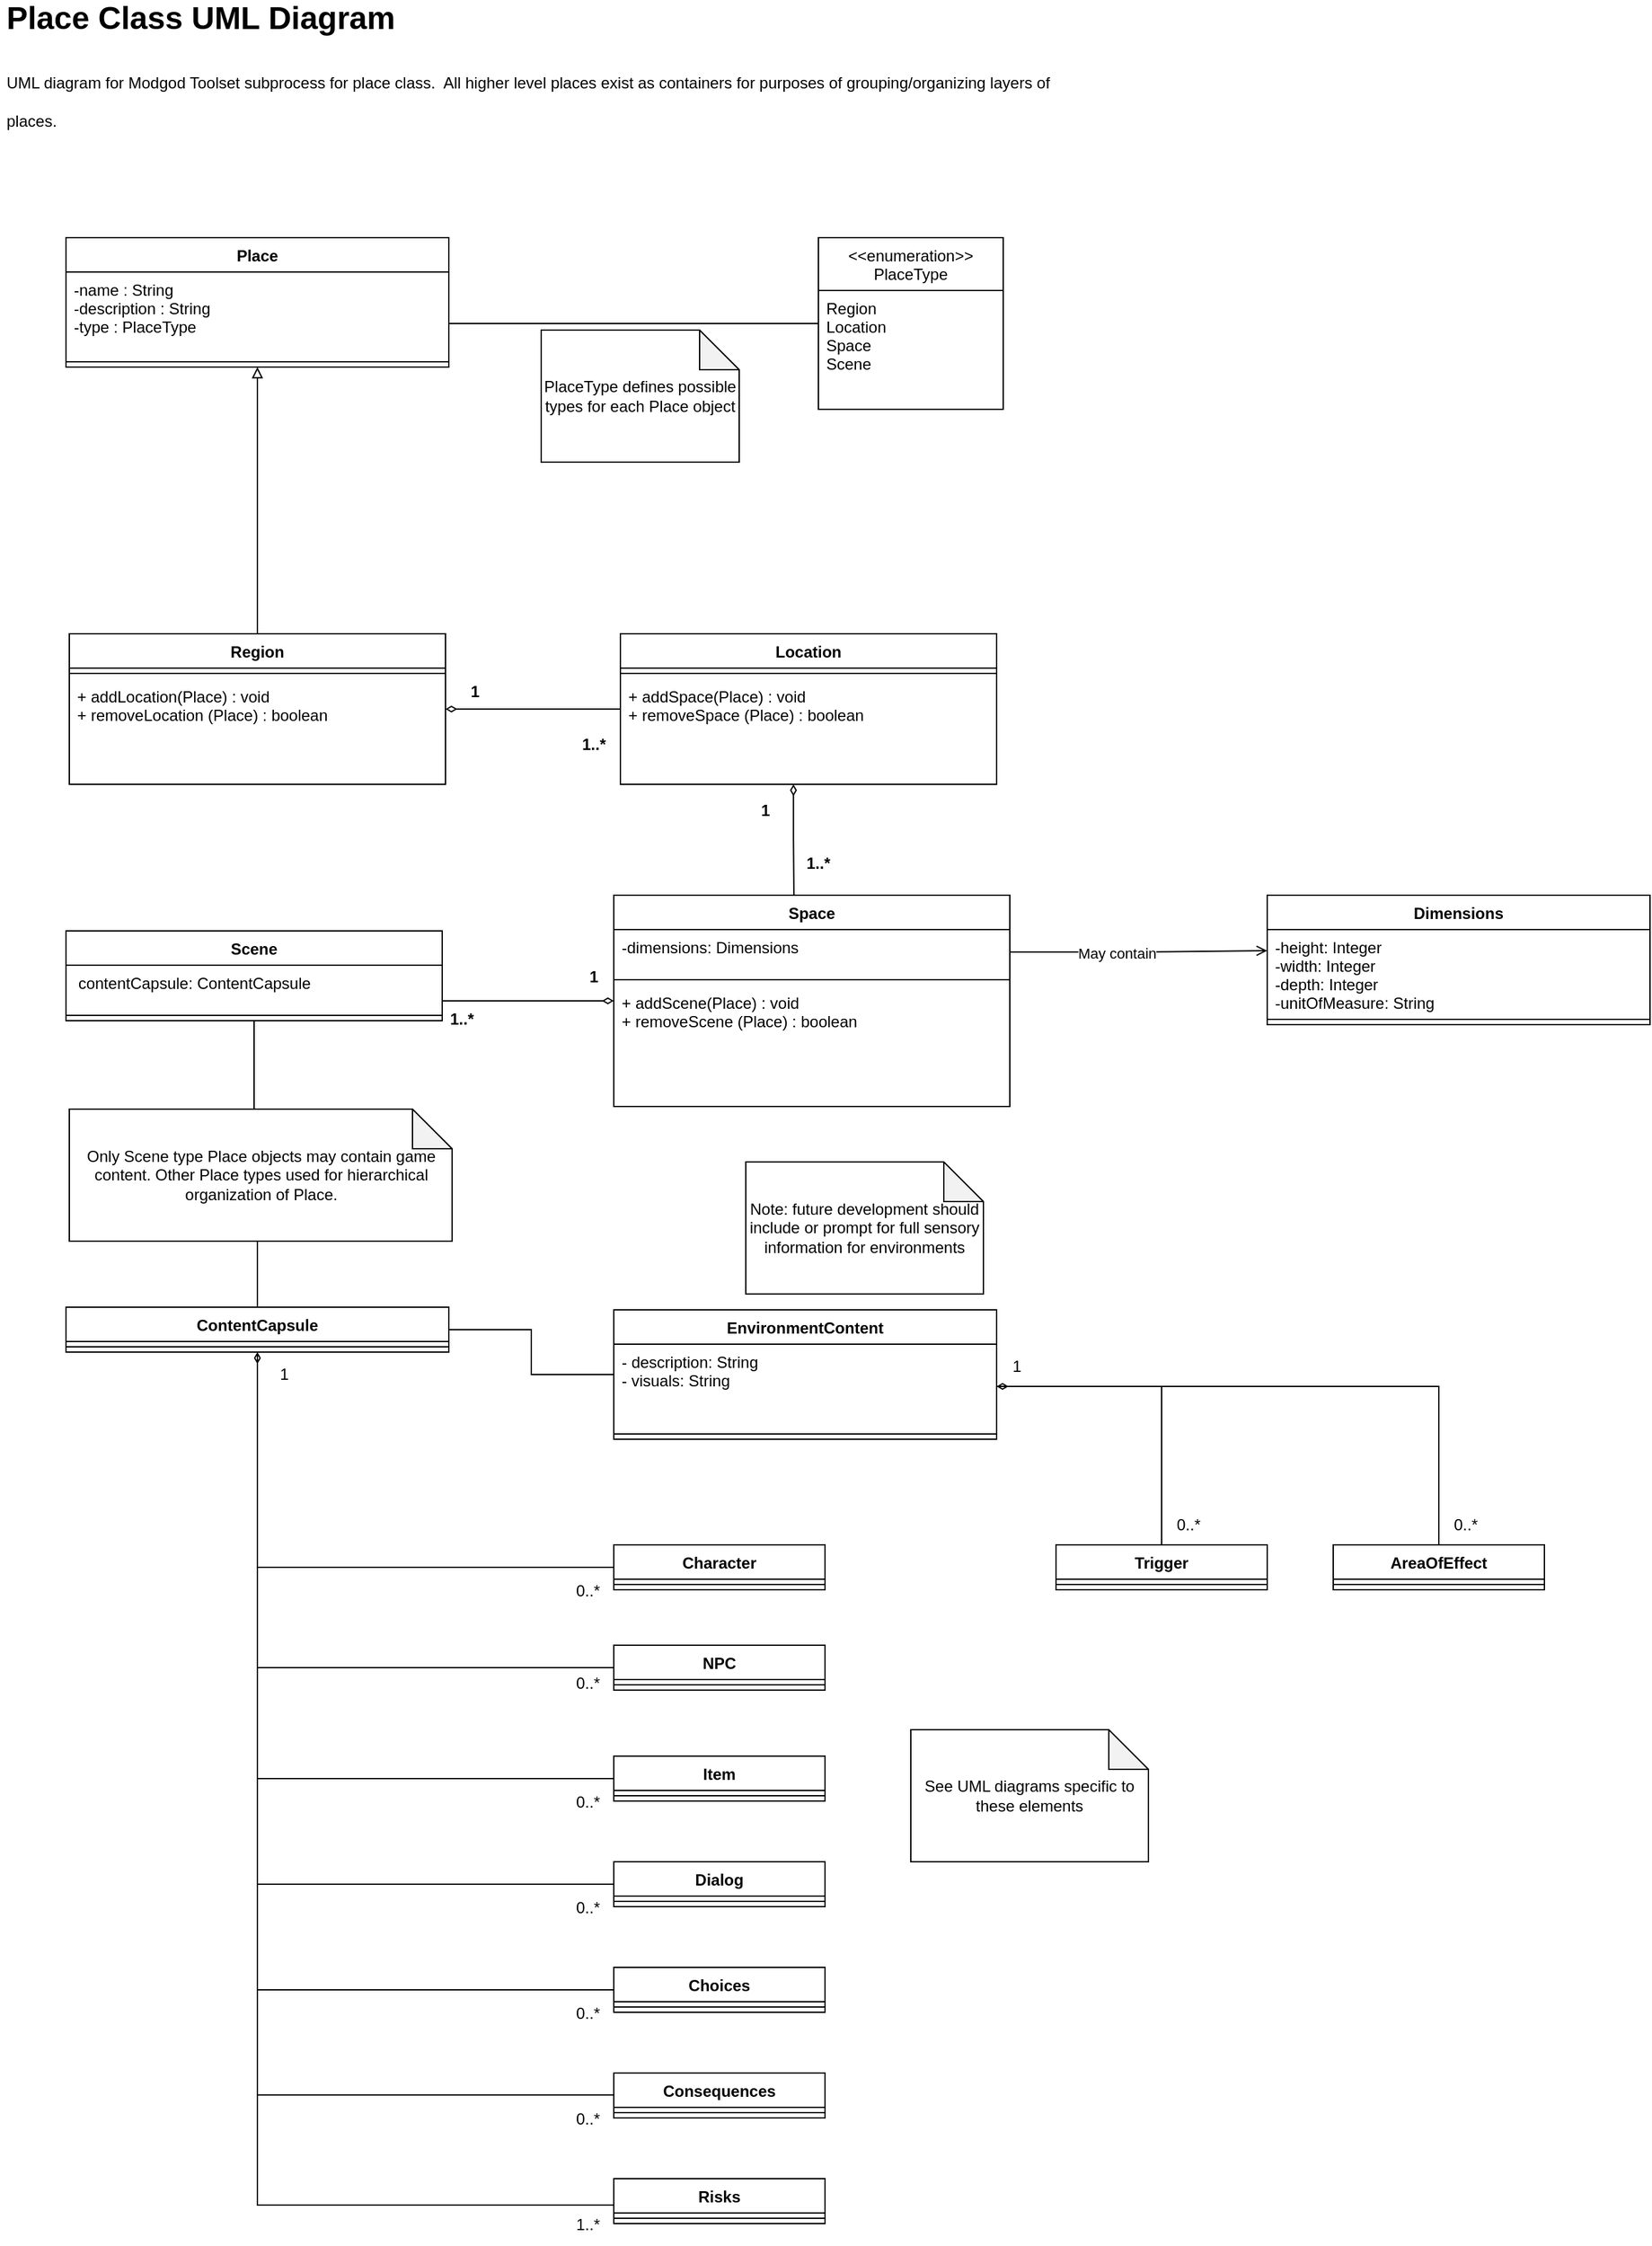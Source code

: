 <mxfile version="20.8.10" type="device"><diagram id="LsEVZn2ywElqt6WwXoec" name="Page-1"><mxGraphModel dx="1219" dy="722" grid="1" gridSize="10" guides="1" tooltips="1" connect="1" arrows="1" fold="1" page="1" pageScale="1" pageWidth="850" pageHeight="1100" math="0" shadow="0"><root><mxCell id="0"/><mxCell id="1" parent="0"/><mxCell id="9vxpIDCAJnqyiYPajHfb-1" value="&lt;span style=&quot;font-size: 24px;&quot;&gt;&lt;b&gt;Place Class&amp;nbsp;&lt;/b&gt;&lt;/span&gt;&lt;b style=&quot;font-size: 24px;&quot;&gt;UML Diagram&lt;/b&gt;&lt;h1&gt;&lt;span style=&quot;font-size: 12px; font-weight: 400;&quot;&gt;UML diagram for Modgod Toolset subprocess for place class.&amp;nbsp; All higher level places exist as containers for purposes of grouping/organizing layers of places.&amp;nbsp;&lt;/span&gt;&lt;/h1&gt;" style="text;html=1;strokeColor=none;fillColor=none;spacing=5;spacingTop=-20;whiteSpace=wrap;overflow=hidden;rounded=0;" parent="1" vertex="1"><mxGeometry x="10" y="20" width="830" height="150" as="geometry"/></mxCell><mxCell id="nZjs0Hpkxo3R55Bx91GT-10" style="edgeStyle=orthogonalEdgeStyle;rounded=0;orthogonalLoop=1;jettySize=auto;html=1;endArrow=block;endFill=0;" parent="1" source="nZjs0Hpkxo3R55Bx91GT-1" target="nZjs0Hpkxo3R55Bx91GT-5" edge="1"><mxGeometry relative="1" as="geometry"/></mxCell><mxCell id="nZjs0Hpkxo3R55Bx91GT-1" value="Region" style="swimlane;fontStyle=1;align=center;verticalAlign=top;childLayout=stackLayout;horizontal=1;startSize=26;horizontalStack=0;resizeParent=1;resizeParentMax=0;resizeLast=0;collapsible=1;marginBottom=0;" parent="1" vertex="1"><mxGeometry x="62.5" y="490" width="285" height="114" as="geometry"/></mxCell><mxCell id="zRRlkUtcK6NEDtO3sjY--14" value="" style="line;strokeWidth=1;fillColor=none;align=left;verticalAlign=middle;spacingTop=-1;spacingLeft=3;spacingRight=3;rotatable=0;labelPosition=right;points=[];portConstraint=eastwest;strokeColor=inherit;" parent="nZjs0Hpkxo3R55Bx91GT-1" vertex="1"><mxGeometry y="26" width="285" height="8" as="geometry"/></mxCell><mxCell id="zRRlkUtcK6NEDtO3sjY--13" value="+ addLocation(Place) : void&#10;+ removeLocation (Place) : boolean" style="text;strokeColor=none;fillColor=none;align=left;verticalAlign=top;spacingLeft=4;spacingRight=4;overflow=hidden;rotatable=0;points=[[0,0.5],[1,0.5]];portConstraint=eastwest;" parent="nZjs0Hpkxo3R55Bx91GT-1" vertex="1"><mxGeometry y="34" width="285" height="80" as="geometry"/></mxCell><mxCell id="nZjs0Hpkxo3R55Bx91GT-5" value="Place" style="swimlane;fontStyle=1;align=center;verticalAlign=top;childLayout=stackLayout;horizontal=1;startSize=26;horizontalStack=0;resizeParent=1;resizeParentMax=0;resizeLast=0;collapsible=1;marginBottom=0;" parent="1" vertex="1"><mxGeometry x="60" y="190" width="290" height="98" as="geometry"><mxRectangle x="260" y="130" width="70" height="30" as="alternateBounds"/></mxGeometry></mxCell><mxCell id="nZjs0Hpkxo3R55Bx91GT-6" value="-name : String&#10;-description : String&#10;-type : PlaceType&#10;" style="text;strokeColor=none;fillColor=none;align=left;verticalAlign=top;spacingLeft=4;spacingRight=4;overflow=hidden;rotatable=0;points=[[0,0.5],[1,0.5]];portConstraint=eastwest;" parent="nZjs0Hpkxo3R55Bx91GT-5" vertex="1"><mxGeometry y="26" width="290" height="64" as="geometry"/></mxCell><mxCell id="nZjs0Hpkxo3R55Bx91GT-7" value="" style="line;strokeWidth=1;fillColor=none;align=left;verticalAlign=middle;spacingTop=-1;spacingLeft=3;spacingRight=3;rotatable=0;labelPosition=right;points=[];portConstraint=eastwest;strokeColor=inherit;" parent="nZjs0Hpkxo3R55Bx91GT-5" vertex="1"><mxGeometry y="90" width="290" height="8" as="geometry"/></mxCell><mxCell id="oPssEAu1KDuKZYMsDrZs-6" style="edgeStyle=orthogonalEdgeStyle;rounded=0;orthogonalLoop=1;jettySize=auto;html=1;endArrow=none;endFill=0;" parent="1" source="bhfvJ2JnmkSsDMvvE3xB-1" target="nZjs0Hpkxo3R55Bx91GT-5" edge="1"><mxGeometry relative="1" as="geometry"><Array as="points"><mxPoint x="370" y="255"/><mxPoint x="370" y="255"/></Array></mxGeometry></mxCell><mxCell id="bhfvJ2JnmkSsDMvvE3xB-1" value="&lt;&lt;enumeration&gt;&gt;&#10;PlaceType" style="swimlane;fontStyle=0;childLayout=stackLayout;horizontal=1;startSize=40;fillColor=none;horizontalStack=0;resizeParent=1;resizeParentMax=0;resizeLast=0;collapsible=1;marginBottom=0;" parent="1" vertex="1"><mxGeometry x="630" y="190" width="140" height="130" as="geometry"/></mxCell><mxCell id="bhfvJ2JnmkSsDMvvE3xB-2" value="Region&#10;Location&#10;Space&#10;Scene" style="text;strokeColor=none;fillColor=none;align=left;verticalAlign=top;spacingLeft=4;spacingRight=4;overflow=hidden;rotatable=0;points=[[0,0.5],[1,0.5]];portConstraint=eastwest;" parent="bhfvJ2JnmkSsDMvvE3xB-1" vertex="1"><mxGeometry y="40" width="140" height="90" as="geometry"/></mxCell><mxCell id="zRRlkUtcK6NEDtO3sjY--7" value="" style="edgeStyle=orthogonalEdgeStyle;rounded=0;orthogonalLoop=1;jettySize=auto;html=1;endArrow=none;endFill=0;startArrow=diamondThin;startFill=0;" parent="1" source="nZjs0Hpkxo3R55Bx91GT-1" target="zRRlkUtcK6NEDtO3sjY--17" edge="1"><mxGeometry relative="1" as="geometry"><mxPoint x="145" y="680" as="targetPoint"/><mxPoint x="145" y="560" as="sourcePoint"/></mxGeometry></mxCell><mxCell id="zRRlkUtcK6NEDtO3sjY--25" style="edgeStyle=orthogonalEdgeStyle;rounded=0;orthogonalLoop=1;jettySize=auto;html=1;startArrow=diamondThin;startFill=0;endArrow=none;endFill=0;exitX=0.46;exitY=1;exitDx=0;exitDy=0;exitPerimeter=0;entryX=0.455;entryY=0.038;entryDx=0;entryDy=0;entryPerimeter=0;" parent="1" source="zRRlkUtcK6NEDtO3sjY--20" target="zRRlkUtcK6NEDtO3sjY--21" edge="1"><mxGeometry relative="1" as="geometry"/></mxCell><mxCell id="zRRlkUtcK6NEDtO3sjY--17" value="Location" style="swimlane;fontStyle=1;align=center;verticalAlign=top;childLayout=stackLayout;horizontal=1;startSize=26;horizontalStack=0;resizeParent=1;resizeParentMax=0;resizeLast=0;collapsible=1;marginBottom=0;" parent="1" vertex="1"><mxGeometry x="480" y="490" width="285" height="114" as="geometry"/></mxCell><mxCell id="zRRlkUtcK6NEDtO3sjY--19" value="" style="line;strokeWidth=1;fillColor=none;align=left;verticalAlign=middle;spacingTop=-1;spacingLeft=3;spacingRight=3;rotatable=0;labelPosition=right;points=[];portConstraint=eastwest;strokeColor=inherit;" parent="zRRlkUtcK6NEDtO3sjY--17" vertex="1"><mxGeometry y="26" width="285" height="8" as="geometry"/></mxCell><mxCell id="zRRlkUtcK6NEDtO3sjY--20" value="+ addSpace(Place) : void&#10;+ removeSpace (Place) : boolean" style="text;strokeColor=none;fillColor=none;align=left;verticalAlign=top;spacingLeft=4;spacingRight=4;overflow=hidden;rotatable=0;points=[[0,0.5],[1,0.5]];portConstraint=eastwest;" parent="zRRlkUtcK6NEDtO3sjY--17" vertex="1"><mxGeometry y="34" width="285" height="80" as="geometry"/></mxCell><mxCell id="OHxvEIRGa70hp61cI8MU-12" style="edgeStyle=orthogonalEdgeStyle;rounded=0;orthogonalLoop=1;jettySize=auto;html=1;endArrow=open;endFill=0;exitX=1;exitY=0.5;exitDx=0;exitDy=0;" edge="1" parent="1" source="OHxvEIRGa70hp61cI8MU-5"><mxGeometry relative="1" as="geometry"><mxPoint x="770" y="703" as="sourcePoint"/><mxPoint x="970" y="730" as="targetPoint"/></mxGeometry></mxCell><mxCell id="OHxvEIRGa70hp61cI8MU-15" value="May contain" style="edgeLabel;html=1;align=center;verticalAlign=middle;resizable=0;points=[];" vertex="1" connectable="0" parent="OHxvEIRGa70hp61cI8MU-12"><mxGeometry x="-0.181" y="-1" relative="1" as="geometry"><mxPoint x="1" as="offset"/></mxGeometry></mxCell><mxCell id="zRRlkUtcK6NEDtO3sjY--21" value="Space" style="swimlane;fontStyle=1;align=center;verticalAlign=top;childLayout=stackLayout;horizontal=1;startSize=26;horizontalStack=0;resizeParent=1;resizeParentMax=0;resizeLast=0;collapsible=1;marginBottom=0;" parent="1" vertex="1"><mxGeometry x="475" y="688" width="300" height="160" as="geometry"/></mxCell><mxCell id="OHxvEIRGa70hp61cI8MU-5" value="-dimensions: Dimensions" style="text;strokeColor=none;fillColor=none;align=left;verticalAlign=top;spacingLeft=4;spacingRight=4;overflow=hidden;rotatable=0;points=[[0,0.5],[1,0.5]];portConstraint=eastwest;" vertex="1" parent="zRRlkUtcK6NEDtO3sjY--21"><mxGeometry y="26" width="300" height="34" as="geometry"/></mxCell><mxCell id="zRRlkUtcK6NEDtO3sjY--23" value="" style="line;strokeWidth=1;fillColor=none;align=left;verticalAlign=middle;spacingTop=-1;spacingLeft=3;spacingRight=3;rotatable=0;labelPosition=right;points=[];portConstraint=eastwest;strokeColor=inherit;" parent="zRRlkUtcK6NEDtO3sjY--21" vertex="1"><mxGeometry y="60" width="300" height="8" as="geometry"/></mxCell><mxCell id="zRRlkUtcK6NEDtO3sjY--24" value="+ addScene(Place) : void&#10;+ removeScene (Place) : boolean" style="text;strokeColor=none;fillColor=none;align=left;verticalAlign=top;spacingLeft=4;spacingRight=4;overflow=hidden;rotatable=0;points=[[0,0.5],[1,0.5]];portConstraint=eastwest;" parent="zRRlkUtcK6NEDtO3sjY--21" vertex="1"><mxGeometry y="68" width="300" height="92" as="geometry"/></mxCell><mxCell id="zRRlkUtcK6NEDtO3sjY--26" value="1" style="text;align=center;fontStyle=1;verticalAlign=middle;spacingLeft=3;spacingRight=3;strokeColor=none;rotatable=0;points=[[0,0.5],[1,0.5]];portConstraint=eastwest;" parent="1" vertex="1"><mxGeometry x="330" y="520" width="80" height="26" as="geometry"/></mxCell><mxCell id="zRRlkUtcK6NEDtO3sjY--27" value="1..*" style="text;align=center;fontStyle=1;verticalAlign=middle;spacingLeft=3;spacingRight=3;strokeColor=none;rotatable=0;points=[[0,0.5],[1,0.5]];portConstraint=eastwest;" parent="1" vertex="1"><mxGeometry x="420" y="560" width="80" height="26" as="geometry"/></mxCell><mxCell id="oPssEAu1KDuKZYMsDrZs-1" value="1" style="text;align=center;fontStyle=1;verticalAlign=middle;spacingLeft=3;spacingRight=3;strokeColor=none;rotatable=0;points=[[0,0.5],[1,0.5]];portConstraint=eastwest;" parent="1" vertex="1"><mxGeometry x="570" y="610" width="40" height="26" as="geometry"/></mxCell><mxCell id="oPssEAu1KDuKZYMsDrZs-4" value="1..*" style="text;align=center;fontStyle=1;verticalAlign=middle;spacingLeft=3;spacingRight=3;strokeColor=none;rotatable=0;points=[[0,0.5],[1,0.5]];portConstraint=eastwest;" parent="1" vertex="1"><mxGeometry x="620" y="650" width="20" height="26" as="geometry"/></mxCell><mxCell id="oPssEAu1KDuKZYMsDrZs-7" style="edgeStyle=orthogonalEdgeStyle;rounded=0;orthogonalLoop=1;jettySize=auto;html=1;startArrow=diamondThin;startFill=0;endArrow=none;endFill=0;" parent="1" source="zRRlkUtcK6NEDtO3sjY--21" target="oPssEAu1KDuKZYMsDrZs-8" edge="1"><mxGeometry relative="1" as="geometry"><mxPoint x="200" y="1110" as="sourcePoint"/><Array as="points"><mxPoint x="203" y="749"/></Array></mxGeometry></mxCell><mxCell id="OHxvEIRGa70hp61cI8MU-20" style="edgeStyle=orthogonalEdgeStyle;rounded=0;orthogonalLoop=1;jettySize=auto;html=1;startArrow=none;startFill=0;endArrow=none;endFill=0;" edge="1" parent="1" source="oPssEAu1KDuKZYMsDrZs-8" target="OHxvEIRGa70hp61cI8MU-16"><mxGeometry relative="1" as="geometry"/></mxCell><mxCell id="oPssEAu1KDuKZYMsDrZs-8" value="Scene" style="swimlane;fontStyle=1;align=center;verticalAlign=top;childLayout=stackLayout;horizontal=1;startSize=26;horizontalStack=0;resizeParent=1;resizeParentMax=0;resizeLast=0;collapsible=1;marginBottom=0;" parent="1" vertex="1"><mxGeometry x="60" y="715" width="285" height="68" as="geometry"/></mxCell><mxCell id="oPssEAu1KDuKZYMsDrZs-9" value=" contentCapsule: ContentCapsule" style="text;strokeColor=none;fillColor=none;align=left;verticalAlign=top;spacingLeft=4;spacingRight=4;overflow=hidden;rotatable=0;points=[[0,0.5],[1,0.5]];portConstraint=eastwest;" parent="oPssEAu1KDuKZYMsDrZs-8" vertex="1"><mxGeometry y="26" width="285" height="34" as="geometry"/></mxCell><mxCell id="oPssEAu1KDuKZYMsDrZs-10" value="" style="line;strokeWidth=1;fillColor=none;align=left;verticalAlign=middle;spacingTop=-1;spacingLeft=3;spacingRight=3;rotatable=0;labelPosition=right;points=[];portConstraint=eastwest;strokeColor=inherit;" parent="oPssEAu1KDuKZYMsDrZs-8" vertex="1"><mxGeometry y="60" width="285" height="8" as="geometry"/></mxCell><mxCell id="oPssEAu1KDuKZYMsDrZs-12" value="1" style="text;align=center;fontStyle=1;verticalAlign=middle;spacingLeft=3;spacingRight=3;strokeColor=none;rotatable=0;points=[[0,0.5],[1,0.5]];portConstraint=eastwest;" parent="1" vertex="1"><mxGeometry x="440" y="736" width="40" height="26" as="geometry"/></mxCell><mxCell id="oPssEAu1KDuKZYMsDrZs-13" value="1..*" style="text;align=center;fontStyle=1;verticalAlign=middle;spacingLeft=3;spacingRight=3;strokeColor=none;rotatable=0;points=[[0,0.5],[1,0.5]];portConstraint=eastwest;" parent="1" vertex="1"><mxGeometry x="350" y="768" width="20" height="26" as="geometry"/></mxCell><mxCell id="OHxvEIRGa70hp61cI8MU-2" value="PlaceType defines possible types for each Place object" style="shape=note;whiteSpace=wrap;html=1;backgroundOutline=1;darkOpacity=0.05;" vertex="1" parent="1"><mxGeometry x="420" y="260" width="150" height="100" as="geometry"/></mxCell><mxCell id="OHxvEIRGa70hp61cI8MU-3" value="Only Scene type Place objects may contain game content. Other Place types used for hierarchical organization of Place." style="shape=note;whiteSpace=wrap;html=1;backgroundOutline=1;darkOpacity=0.05;" vertex="1" parent="1"><mxGeometry x="62.5" y="850" width="290" height="100" as="geometry"/></mxCell><mxCell id="OHxvEIRGa70hp61cI8MU-6" value="Dimensions" style="swimlane;fontStyle=1;align=center;verticalAlign=top;childLayout=stackLayout;horizontal=1;startSize=26;horizontalStack=0;resizeParent=1;resizeParentMax=0;resizeLast=0;collapsible=1;marginBottom=0;" vertex="1" parent="1"><mxGeometry x="970" y="688" width="290" height="98" as="geometry"><mxRectangle x="260" y="130" width="70" height="30" as="alternateBounds"/></mxGeometry></mxCell><mxCell id="OHxvEIRGa70hp61cI8MU-7" value="-height: Integer&#10;-width: Integer&#10;-depth: Integer&#10;-unitOfMeasure: String" style="text;strokeColor=none;fillColor=none;align=left;verticalAlign=top;spacingLeft=4;spacingRight=4;overflow=hidden;rotatable=0;points=[[0,0.5],[1,0.5]];portConstraint=eastwest;" vertex="1" parent="OHxvEIRGa70hp61cI8MU-6"><mxGeometry y="26" width="290" height="64" as="geometry"/></mxCell><mxCell id="OHxvEIRGa70hp61cI8MU-8" value="" style="line;strokeWidth=1;fillColor=none;align=left;verticalAlign=middle;spacingTop=-1;spacingLeft=3;spacingRight=3;rotatable=0;labelPosition=right;points=[];portConstraint=eastwest;strokeColor=inherit;" vertex="1" parent="OHxvEIRGa70hp61cI8MU-6"><mxGeometry y="90" width="290" height="8" as="geometry"/></mxCell><mxCell id="OHxvEIRGa70hp61cI8MU-27" style="edgeStyle=orthogonalEdgeStyle;rounded=0;orthogonalLoop=1;jettySize=auto;html=1;startArrow=none;startFill=0;endArrow=none;endFill=0;" edge="1" parent="1" source="OHxvEIRGa70hp61cI8MU-16" target="OHxvEIRGa70hp61cI8MU-22"><mxGeometry relative="1" as="geometry"/></mxCell><mxCell id="OHxvEIRGa70hp61cI8MU-44" style="edgeStyle=orthogonalEdgeStyle;rounded=0;orthogonalLoop=1;jettySize=auto;html=1;startArrow=none;startFill=0;endArrow=none;endFill=0;" edge="1" parent="1" source="OHxvEIRGa70hp61cI8MU-16" target="OHxvEIRGa70hp61cI8MU-33"><mxGeometry relative="1" as="geometry"><Array as="points"><mxPoint x="205" y="1273"/></Array></mxGeometry></mxCell><mxCell id="OHxvEIRGa70hp61cI8MU-45" style="edgeStyle=orthogonalEdgeStyle;rounded=0;orthogonalLoop=1;jettySize=auto;html=1;startArrow=none;startFill=0;endArrow=none;endFill=0;" edge="1" parent="1" source="OHxvEIRGa70hp61cI8MU-16" target="OHxvEIRGa70hp61cI8MU-35"><mxGeometry relative="1" as="geometry"><Array as="points"><mxPoint x="205" y="1357"/></Array></mxGeometry></mxCell><mxCell id="OHxvEIRGa70hp61cI8MU-46" style="edgeStyle=orthogonalEdgeStyle;rounded=0;orthogonalLoop=1;jettySize=auto;html=1;startArrow=none;startFill=0;endArrow=none;endFill=0;" edge="1" parent="1" source="OHxvEIRGa70hp61cI8MU-16" target="OHxvEIRGa70hp61cI8MU-37"><mxGeometry relative="1" as="geometry"><Array as="points"><mxPoint x="205" y="1437"/></Array></mxGeometry></mxCell><mxCell id="OHxvEIRGa70hp61cI8MU-47" style="edgeStyle=orthogonalEdgeStyle;rounded=0;orthogonalLoop=1;jettySize=auto;html=1;startArrow=none;startFill=0;endArrow=none;endFill=0;" edge="1" parent="1" source="OHxvEIRGa70hp61cI8MU-16" target="OHxvEIRGa70hp61cI8MU-39"><mxGeometry relative="1" as="geometry"><Array as="points"><mxPoint x="205" y="1517"/></Array></mxGeometry></mxCell><mxCell id="OHxvEIRGa70hp61cI8MU-48" style="edgeStyle=orthogonalEdgeStyle;rounded=0;orthogonalLoop=1;jettySize=auto;html=1;entryX=0.541;entryY=0.488;entryDx=0;entryDy=0;entryPerimeter=0;startArrow=none;startFill=0;endArrow=none;endFill=0;" edge="1" parent="1" source="OHxvEIRGa70hp61cI8MU-16" target="OHxvEIRGa70hp61cI8MU-41"><mxGeometry relative="1" as="geometry"><Array as="points"><mxPoint x="205" y="1597"/></Array></mxGeometry></mxCell><mxCell id="OHxvEIRGa70hp61cI8MU-68" style="edgeStyle=orthogonalEdgeStyle;rounded=0;orthogonalLoop=1;jettySize=auto;html=1;startArrow=none;startFill=0;endArrow=none;endFill=0;" edge="1" parent="1" source="OHxvEIRGa70hp61cI8MU-16" target="OHxvEIRGa70hp61cI8MU-66"><mxGeometry relative="1" as="geometry"><Array as="points"><mxPoint x="205" y="1680"/></Array></mxGeometry></mxCell><mxCell id="OHxvEIRGa70hp61cI8MU-16" value="ContentCapsule" style="swimlane;fontStyle=1;align=center;verticalAlign=top;childLayout=stackLayout;horizontal=1;startSize=26;horizontalStack=0;resizeParent=1;resizeParentMax=0;resizeLast=0;collapsible=1;marginBottom=0;" vertex="1" parent="1"><mxGeometry x="60" y="1000" width="290" height="34" as="geometry"><mxRectangle x="260" y="130" width="70" height="30" as="alternateBounds"/></mxGeometry></mxCell><mxCell id="OHxvEIRGa70hp61cI8MU-18" value="" style="line;strokeWidth=1;fillColor=none;align=left;verticalAlign=middle;spacingTop=-1;spacingLeft=3;spacingRight=3;rotatable=0;labelPosition=right;points=[];portConstraint=eastwest;strokeColor=inherit;" vertex="1" parent="OHxvEIRGa70hp61cI8MU-16"><mxGeometry y="26" width="290" height="8" as="geometry"/></mxCell><mxCell id="OHxvEIRGa70hp61cI8MU-21" value="See UML diagrams specific to these elements" style="shape=note;whiteSpace=wrap;html=1;backgroundOutline=1;darkOpacity=0.05;" vertex="1" parent="1"><mxGeometry x="700" y="1320" width="180" height="100" as="geometry"/></mxCell><mxCell id="OHxvEIRGa70hp61cI8MU-22" value="EnvironmentContent" style="swimlane;fontStyle=1;align=center;verticalAlign=top;childLayout=stackLayout;horizontal=1;startSize=26;horizontalStack=0;resizeParent=1;resizeParentMax=0;resizeLast=0;collapsible=1;marginBottom=0;" vertex="1" parent="1"><mxGeometry x="475" y="1002" width="290" height="98" as="geometry"><mxRectangle x="260" y="130" width="70" height="30" as="alternateBounds"/></mxGeometry></mxCell><mxCell id="OHxvEIRGa70hp61cI8MU-23" value="- description: String&#10;- visuals: String" style="text;strokeColor=none;fillColor=none;align=left;verticalAlign=top;spacingLeft=4;spacingRight=4;overflow=hidden;rotatable=0;points=[[0,0.5],[1,0.5]];portConstraint=eastwest;" vertex="1" parent="OHxvEIRGa70hp61cI8MU-22"><mxGeometry y="26" width="290" height="64" as="geometry"/></mxCell><mxCell id="OHxvEIRGa70hp61cI8MU-24" value="" style="line;strokeWidth=1;fillColor=none;align=left;verticalAlign=middle;spacingTop=-1;spacingLeft=3;spacingRight=3;rotatable=0;labelPosition=right;points=[];portConstraint=eastwest;strokeColor=inherit;" vertex="1" parent="OHxvEIRGa70hp61cI8MU-22"><mxGeometry y="90" width="290" height="8" as="geometry"/></mxCell><mxCell id="OHxvEIRGa70hp61cI8MU-26" value="Note: future development should include or prompt for full sensory information for environments" style="shape=note;whiteSpace=wrap;html=1;backgroundOutline=1;darkOpacity=0.05;" vertex="1" parent="1"><mxGeometry x="575" y="890" width="180" height="100" as="geometry"/></mxCell><mxCell id="OHxvEIRGa70hp61cI8MU-28" value="Character" style="swimlane;fontStyle=1;align=center;verticalAlign=top;childLayout=stackLayout;horizontal=1;startSize=26;horizontalStack=0;resizeParent=1;resizeParentMax=0;resizeLast=0;collapsible=1;marginBottom=0;" vertex="1" parent="1"><mxGeometry x="475" y="1180" width="160" height="34" as="geometry"/></mxCell><mxCell id="OHxvEIRGa70hp61cI8MU-29" value="" style="line;strokeWidth=1;fillColor=none;align=left;verticalAlign=middle;spacingTop=-1;spacingLeft=3;spacingRight=3;rotatable=0;labelPosition=right;points=[];portConstraint=eastwest;strokeColor=inherit;" vertex="1" parent="OHxvEIRGa70hp61cI8MU-28"><mxGeometry y="26" width="160" height="8" as="geometry"/></mxCell><mxCell id="OHxvEIRGa70hp61cI8MU-30" value="" style="endArrow=diamondThin;endFill=0;endSize=6;html=1;rounded=0;startArrow=none;startFill=0;" edge="1" parent="1" source="OHxvEIRGa70hp61cI8MU-28" target="OHxvEIRGa70hp61cI8MU-16"><mxGeometry width="160" relative="1" as="geometry"><mxPoint x="380" y="1280" as="sourcePoint"/><mxPoint x="720" y="1136.5" as="targetPoint"/><Array as="points"><mxPoint x="205" y="1197"/></Array></mxGeometry></mxCell><mxCell id="OHxvEIRGa70hp61cI8MU-31" value="0..*" style="text;html=1;align=center;verticalAlign=middle;resizable=0;points=[];autosize=1;strokeColor=none;fillColor=none;" vertex="1" parent="1"><mxGeometry x="435" y="1200" width="40" height="30" as="geometry"/></mxCell><mxCell id="OHxvEIRGa70hp61cI8MU-32" value="1" style="text;html=1;align=center;verticalAlign=middle;resizable=0;points=[];autosize=1;strokeColor=none;fillColor=none;" vertex="1" parent="1"><mxGeometry x="210" y="1036" width="30" height="30" as="geometry"/></mxCell><mxCell id="OHxvEIRGa70hp61cI8MU-33" value="NPC" style="swimlane;fontStyle=1;align=center;verticalAlign=top;childLayout=stackLayout;horizontal=1;startSize=26;horizontalStack=0;resizeParent=1;resizeParentMax=0;resizeLast=0;collapsible=1;marginBottom=0;" vertex="1" parent="1"><mxGeometry x="475" y="1256" width="160" height="34" as="geometry"/></mxCell><mxCell id="OHxvEIRGa70hp61cI8MU-34" value="" style="line;strokeWidth=1;fillColor=none;align=left;verticalAlign=middle;spacingTop=-1;spacingLeft=3;spacingRight=3;rotatable=0;labelPosition=right;points=[];portConstraint=eastwest;strokeColor=inherit;" vertex="1" parent="OHxvEIRGa70hp61cI8MU-33"><mxGeometry y="26" width="160" height="8" as="geometry"/></mxCell><mxCell id="OHxvEIRGa70hp61cI8MU-35" value="Item" style="swimlane;fontStyle=1;align=center;verticalAlign=top;childLayout=stackLayout;horizontal=1;startSize=26;horizontalStack=0;resizeParent=1;resizeParentMax=0;resizeLast=0;collapsible=1;marginBottom=0;" vertex="1" parent="1"><mxGeometry x="475" y="1340" width="160" height="34" as="geometry"/></mxCell><mxCell id="OHxvEIRGa70hp61cI8MU-36" value="" style="line;strokeWidth=1;fillColor=none;align=left;verticalAlign=middle;spacingTop=-1;spacingLeft=3;spacingRight=3;rotatable=0;labelPosition=right;points=[];portConstraint=eastwest;strokeColor=inherit;" vertex="1" parent="OHxvEIRGa70hp61cI8MU-35"><mxGeometry y="26" width="160" height="8" as="geometry"/></mxCell><mxCell id="OHxvEIRGa70hp61cI8MU-37" value="Dialog" style="swimlane;fontStyle=1;align=center;verticalAlign=top;childLayout=stackLayout;horizontal=1;startSize=26;horizontalStack=0;resizeParent=1;resizeParentMax=0;resizeLast=0;collapsible=1;marginBottom=0;" vertex="1" parent="1"><mxGeometry x="475" y="1420" width="160" height="34" as="geometry"/></mxCell><mxCell id="OHxvEIRGa70hp61cI8MU-38" value="" style="line;strokeWidth=1;fillColor=none;align=left;verticalAlign=middle;spacingTop=-1;spacingLeft=3;spacingRight=3;rotatable=0;labelPosition=right;points=[];portConstraint=eastwest;strokeColor=inherit;" vertex="1" parent="OHxvEIRGa70hp61cI8MU-37"><mxGeometry y="26" width="160" height="8" as="geometry"/></mxCell><mxCell id="OHxvEIRGa70hp61cI8MU-39" value="Choices" style="swimlane;fontStyle=1;align=center;verticalAlign=top;childLayout=stackLayout;horizontal=1;startSize=26;horizontalStack=0;resizeParent=1;resizeParentMax=0;resizeLast=0;collapsible=1;marginBottom=0;" vertex="1" parent="1"><mxGeometry x="475" y="1500" width="160" height="34" as="geometry"/></mxCell><mxCell id="OHxvEIRGa70hp61cI8MU-40" value="" style="line;strokeWidth=1;fillColor=none;align=left;verticalAlign=middle;spacingTop=-1;spacingLeft=3;spacingRight=3;rotatable=0;labelPosition=right;points=[];portConstraint=eastwest;strokeColor=inherit;" vertex="1" parent="OHxvEIRGa70hp61cI8MU-39"><mxGeometry y="26" width="160" height="8" as="geometry"/></mxCell><mxCell id="OHxvEIRGa70hp61cI8MU-41" value="Consequences" style="swimlane;fontStyle=1;align=center;verticalAlign=top;childLayout=stackLayout;horizontal=1;startSize=26;horizontalStack=0;resizeParent=1;resizeParentMax=0;resizeLast=0;collapsible=1;marginBottom=0;" vertex="1" parent="1"><mxGeometry x="475" y="1580" width="160" height="34" as="geometry"/></mxCell><mxCell id="OHxvEIRGa70hp61cI8MU-42" value="" style="line;strokeWidth=1;fillColor=none;align=left;verticalAlign=middle;spacingTop=-1;spacingLeft=3;spacingRight=3;rotatable=0;labelPosition=right;points=[];portConstraint=eastwest;strokeColor=inherit;" vertex="1" parent="OHxvEIRGa70hp61cI8MU-41"><mxGeometry y="26" width="160" height="8" as="geometry"/></mxCell><mxCell id="OHxvEIRGa70hp61cI8MU-49" value="0..*" style="text;html=1;align=center;verticalAlign=middle;resizable=0;points=[];autosize=1;strokeColor=none;fillColor=none;" vertex="1" parent="1"><mxGeometry x="435" y="1270" width="40" height="30" as="geometry"/></mxCell><mxCell id="OHxvEIRGa70hp61cI8MU-50" value="0..*" style="text;html=1;align=center;verticalAlign=middle;resizable=0;points=[];autosize=1;strokeColor=none;fillColor=none;" vertex="1" parent="1"><mxGeometry x="435" y="1360" width="40" height="30" as="geometry"/></mxCell><mxCell id="OHxvEIRGa70hp61cI8MU-51" value="0..*" style="text;html=1;align=center;verticalAlign=middle;resizable=0;points=[];autosize=1;strokeColor=none;fillColor=none;" vertex="1" parent="1"><mxGeometry x="435" y="1440" width="40" height="30" as="geometry"/></mxCell><mxCell id="OHxvEIRGa70hp61cI8MU-52" value="0..*" style="text;html=1;align=center;verticalAlign=middle;resizable=0;points=[];autosize=1;strokeColor=none;fillColor=none;" vertex="1" parent="1"><mxGeometry x="435" y="1520" width="40" height="30" as="geometry"/></mxCell><mxCell id="OHxvEIRGa70hp61cI8MU-53" value="0..*" style="text;html=1;align=center;verticalAlign=middle;resizable=0;points=[];autosize=1;strokeColor=none;fillColor=none;" vertex="1" parent="1"><mxGeometry x="435" y="1600" width="40" height="30" as="geometry"/></mxCell><mxCell id="OHxvEIRGa70hp61cI8MU-56" value="Trigger" style="swimlane;fontStyle=1;align=center;verticalAlign=top;childLayout=stackLayout;horizontal=1;startSize=26;horizontalStack=0;resizeParent=1;resizeParentMax=0;resizeLast=0;collapsible=1;marginBottom=0;" vertex="1" parent="1"><mxGeometry x="810" y="1180" width="160" height="34" as="geometry"/></mxCell><mxCell id="OHxvEIRGa70hp61cI8MU-57" value="" style="line;strokeWidth=1;fillColor=none;align=left;verticalAlign=middle;spacingTop=-1;spacingLeft=3;spacingRight=3;rotatable=0;labelPosition=right;points=[];portConstraint=eastwest;strokeColor=inherit;" vertex="1" parent="OHxvEIRGa70hp61cI8MU-56"><mxGeometry y="26" width="160" height="8" as="geometry"/></mxCell><mxCell id="OHxvEIRGa70hp61cI8MU-58" value="AreaOfEffect" style="swimlane;fontStyle=1;align=center;verticalAlign=top;childLayout=stackLayout;horizontal=1;startSize=26;horizontalStack=0;resizeParent=1;resizeParentMax=0;resizeLast=0;collapsible=1;marginBottom=0;" vertex="1" parent="1"><mxGeometry x="1020" y="1180" width="160" height="34" as="geometry"/></mxCell><mxCell id="OHxvEIRGa70hp61cI8MU-59" value="" style="line;strokeWidth=1;fillColor=none;align=left;verticalAlign=middle;spacingTop=-1;spacingLeft=3;spacingRight=3;rotatable=0;labelPosition=right;points=[];portConstraint=eastwest;strokeColor=inherit;" vertex="1" parent="OHxvEIRGa70hp61cI8MU-58"><mxGeometry y="26" width="160" height="8" as="geometry"/></mxCell><mxCell id="OHxvEIRGa70hp61cI8MU-60" style="edgeStyle=orthogonalEdgeStyle;rounded=0;orthogonalLoop=1;jettySize=auto;html=1;startArrow=none;startFill=0;endArrow=none;endFill=0;" edge="1" parent="1" source="OHxvEIRGa70hp61cI8MU-23" target="OHxvEIRGa70hp61cI8MU-56"><mxGeometry relative="1" as="geometry"/></mxCell><mxCell id="OHxvEIRGa70hp61cI8MU-61" style="edgeStyle=orthogonalEdgeStyle;rounded=0;orthogonalLoop=1;jettySize=auto;html=1;startArrow=diamondThin;startFill=0;endArrow=none;endFill=0;" edge="1" parent="1" source="OHxvEIRGa70hp61cI8MU-23" target="OHxvEIRGa70hp61cI8MU-58"><mxGeometry relative="1" as="geometry"/></mxCell><mxCell id="OHxvEIRGa70hp61cI8MU-62" value="0..*" style="text;html=1;align=center;verticalAlign=middle;resizable=0;points=[];autosize=1;strokeColor=none;fillColor=none;" vertex="1" parent="1"><mxGeometry x="890" y="1150" width="40" height="30" as="geometry"/></mxCell><mxCell id="OHxvEIRGa70hp61cI8MU-64" value="0..*" style="text;html=1;align=center;verticalAlign=middle;resizable=0;points=[];autosize=1;strokeColor=none;fillColor=none;" vertex="1" parent="1"><mxGeometry x="1100" y="1150" width="40" height="30" as="geometry"/></mxCell><mxCell id="OHxvEIRGa70hp61cI8MU-65" value="1" style="text;html=1;align=center;verticalAlign=middle;resizable=0;points=[];autosize=1;strokeColor=none;fillColor=none;" vertex="1" parent="1"><mxGeometry x="765" y="1030" width="30" height="30" as="geometry"/></mxCell><mxCell id="OHxvEIRGa70hp61cI8MU-66" value="Risks" style="swimlane;fontStyle=1;align=center;verticalAlign=top;childLayout=stackLayout;horizontal=1;startSize=26;horizontalStack=0;resizeParent=1;resizeParentMax=0;resizeLast=0;collapsible=1;marginBottom=0;" vertex="1" parent="1"><mxGeometry x="475" y="1660" width="160" height="34" as="geometry"/></mxCell><mxCell id="OHxvEIRGa70hp61cI8MU-67" value="" style="line;strokeWidth=1;fillColor=none;align=left;verticalAlign=middle;spacingTop=-1;spacingLeft=3;spacingRight=3;rotatable=0;labelPosition=right;points=[];portConstraint=eastwest;strokeColor=inherit;" vertex="1" parent="OHxvEIRGa70hp61cI8MU-66"><mxGeometry y="26" width="160" height="8" as="geometry"/></mxCell><mxCell id="OHxvEIRGa70hp61cI8MU-69" value="1..*" style="text;html=1;align=center;verticalAlign=middle;resizable=0;points=[];autosize=1;strokeColor=none;fillColor=none;" vertex="1" parent="1"><mxGeometry x="435" y="1680" width="40" height="30" as="geometry"/></mxCell></root></mxGraphModel></diagram></mxfile>